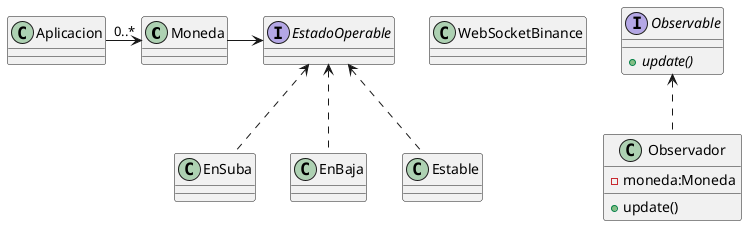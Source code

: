 @startuml
class Moneda {

}

class WebSocketBinance{

}
interface EstadoOperable{
}
class EnSuba{

}
class EnBaja{

}
class Estable{

}

class Observador{
    -moneda:Moneda
    +update()
}

interface Observable{
    {abstract} +update()
}
class Aplicacion{

}

EstadoOperable <.. EnSuba
EstadoOperable <.. EnBaja
EstadoOperable <.. Estable
Moneda -> EstadoOperable
Observable <.. Observador
Aplicacion -> "0..*" Moneda


@enduml
